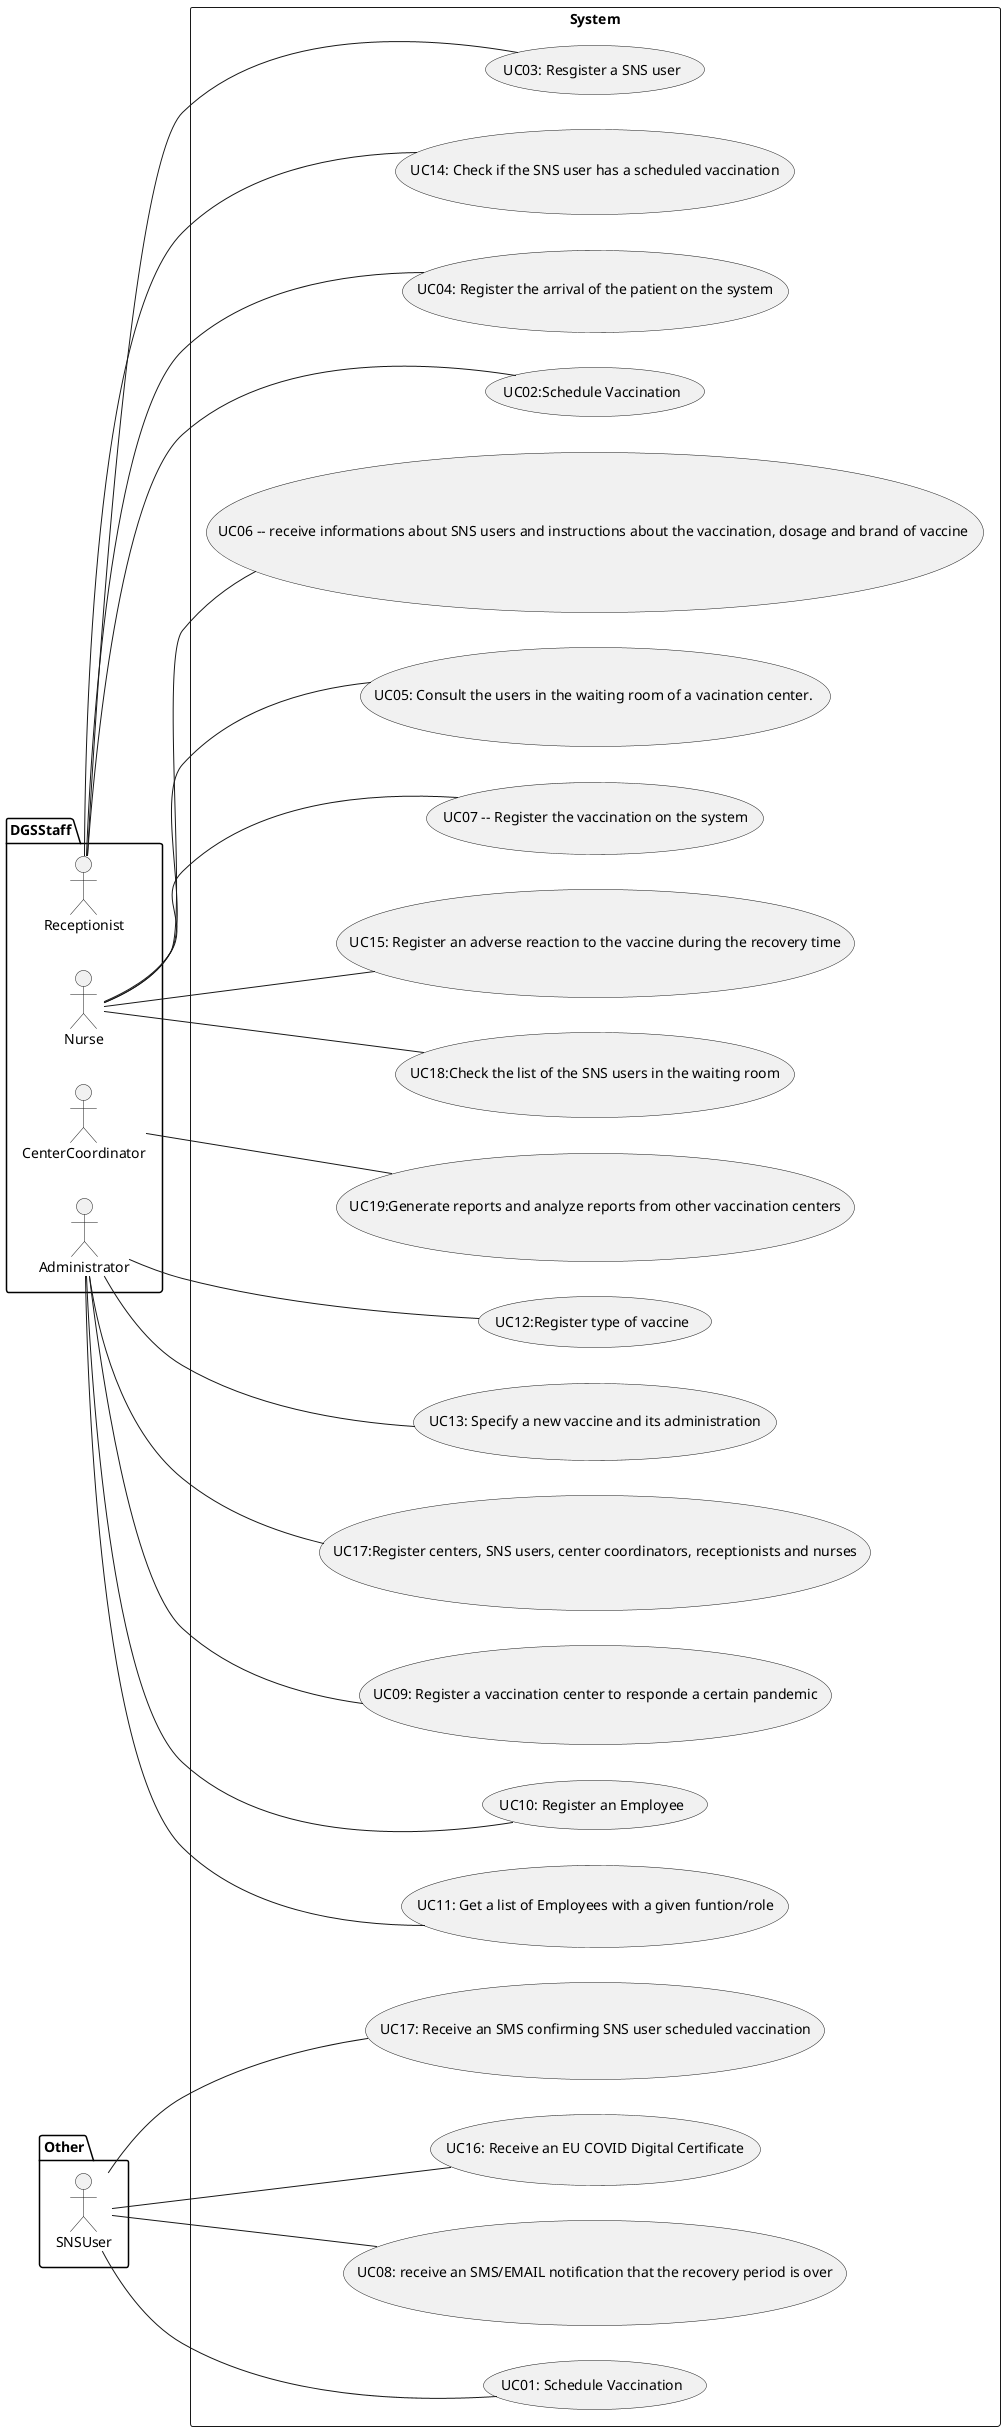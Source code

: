 @startuml
left to right direction

package DGSStaff {
  actor Receptionist
  actor Nurse
  actor CenterCoordinator
  actor Administrator

}
package Other {
actor SNSUser
}

rectangle System {

        Receptionist -- (UC03: Resgister a SNS user)
        Receptionist -- (UC14: Check if the SNS user has a scheduled vaccination)
        Receptionist -- (UC04: Register the arrival of the patient on the system)
        SNSUser -- (UC01: Schedule Vaccination)
        SNSUser -- (UC17: Receive an SMS confirming SNS user scheduled vaccination)
        Nurse -- (UC18:Check the list of the SNS users in the waiting room)
        CenterCoordinator  -- (UC19:Generate reports and analyze reports from other vaccination centers)
        Administrator -- (UC09: Register a vaccination center to responde a certain pandemic)
        Administrator -- (UC10: Register an Employee)
        Administrator -- (UC11: Get a list of Employees with a given funtion/role)
        Administrator -- (UC12:Register type of vaccine)
        Administrator -- (UC13: Specify a new vaccine and its administration)
        Administrator -- (UC17:Register centers, SNS users, center coordinators, receptionists and nurses)
        Nurse -- (UC06 -- receive informations about SNS users and instructions about the vaccination, dosage and brand of vaccine )
        Nurse -- (UC05: Consult the users in the waiting room of a vacination center. )
        Nurse -- (UC07 -- Register the vaccination on the system)
        SNSUser-- (UC08: receive an SMS/EMAIL notification that the recovery period is over)
        Nurse -- (UC15: Register an adverse reaction to the vaccine during the recovery time)
        SNSUser-- (UC16: Receive an EU COVID Digital Certificate)
        Receptionist -- (UC02:Schedule Vaccination)

   }
@enduml